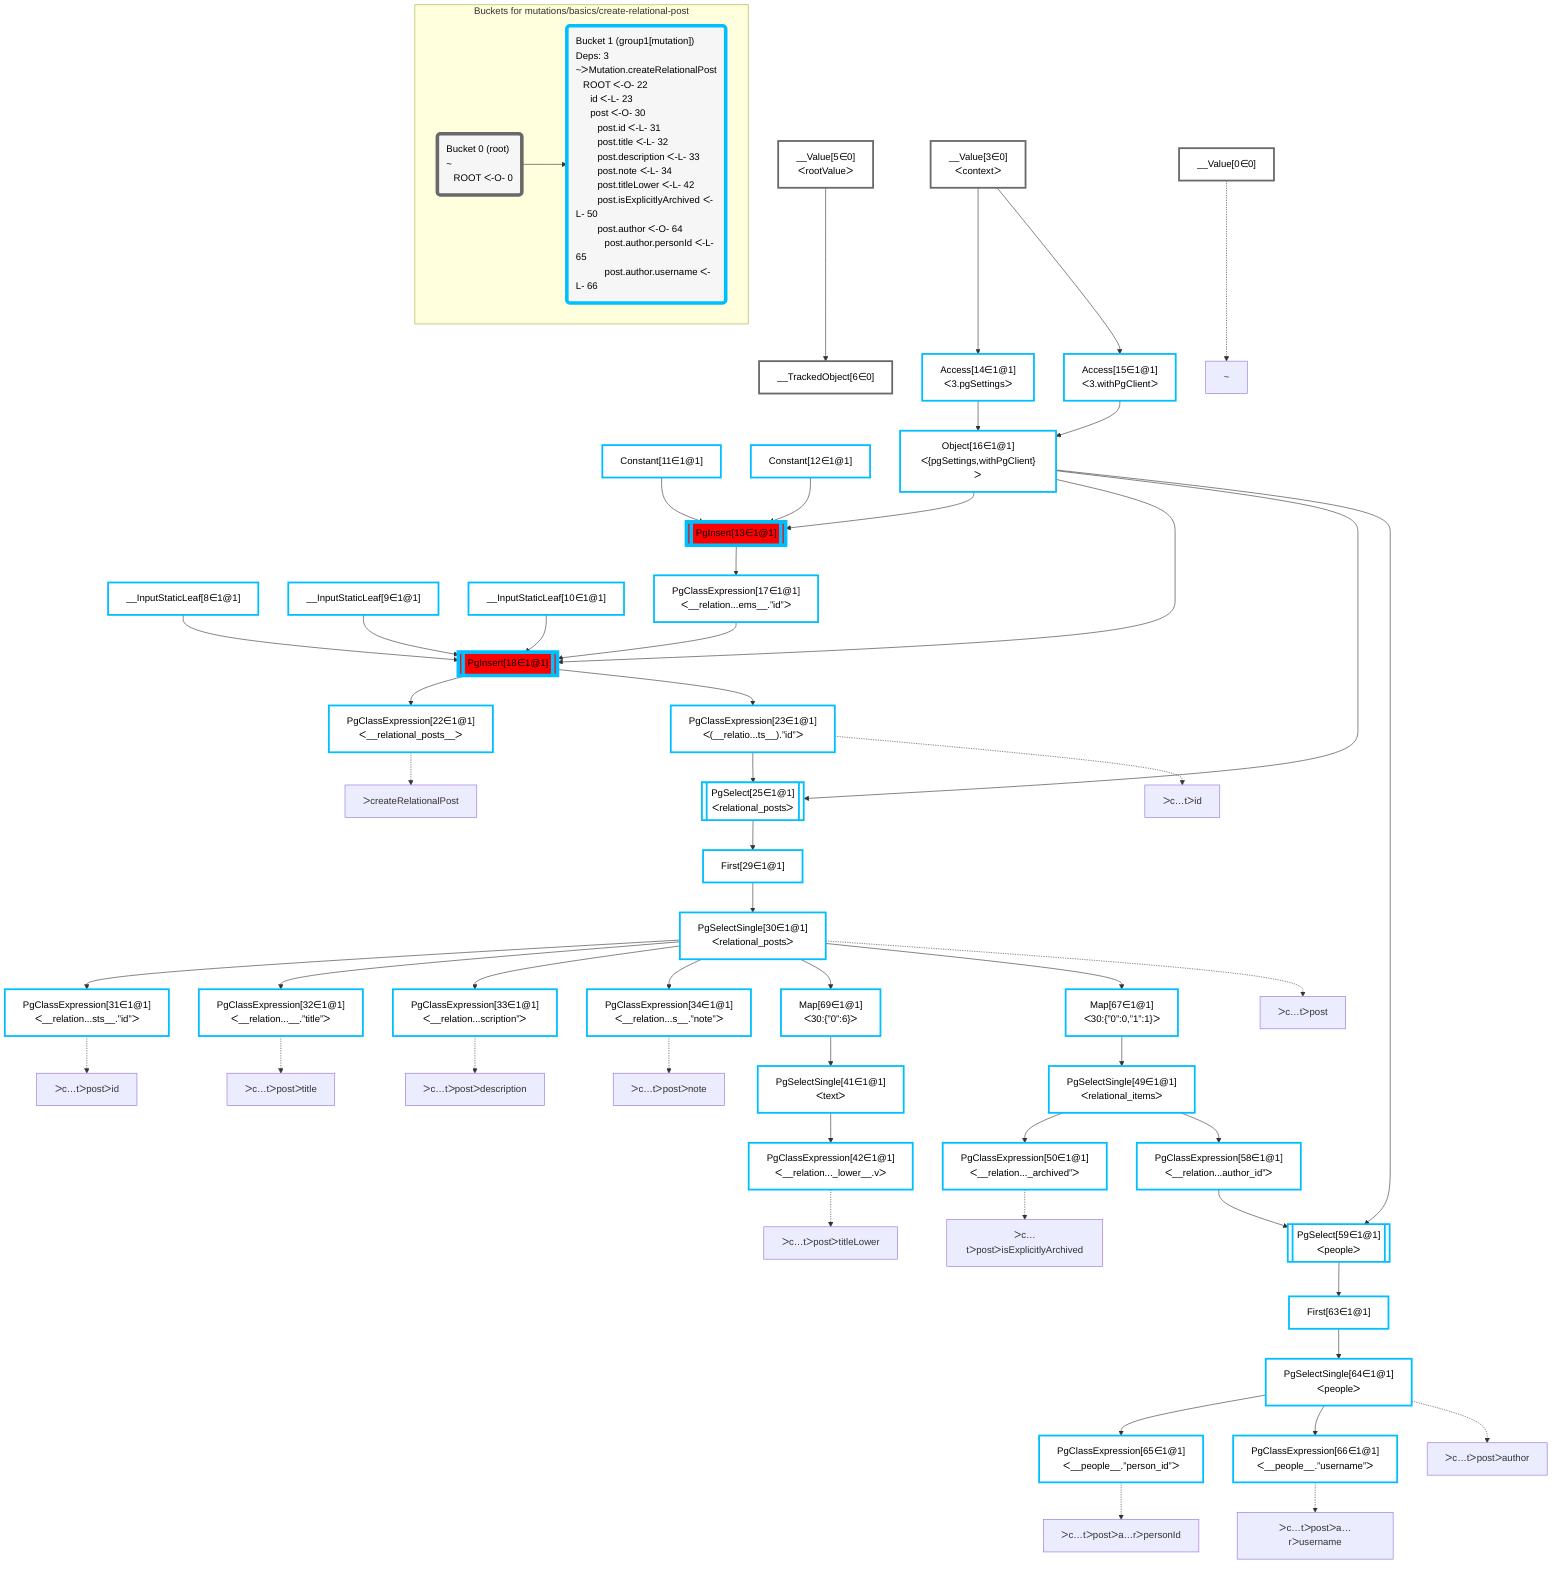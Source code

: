 graph TD
    classDef path fill:#eee,stroke:#000,color:#000
    classDef plan fill:#fff,stroke-width:3px,color:#000
    classDef itemplan fill:#fff,stroke-width:6px,color:#000
    classDef sideeffectplan fill:#f00,stroke-width:6px,color:#000
    classDef bucket fill:#f6f6f6,color:#000,stroke-width:6px,text-align:left


    %% define plans
    __Value0["__Value[0∈0]"]:::plan
    __Value3["__Value[3∈0]<br />ᐸcontextᐳ"]:::plan
    __Value5["__Value[5∈0]<br />ᐸrootValueᐳ"]:::plan
    __TrackedObject6["__TrackedObject[6∈0]"]:::plan
    __InputStaticLeaf8["__InputStaticLeaf[8∈1@1]"]:::plan
    __InputStaticLeaf9["__InputStaticLeaf[9∈1@1]"]:::plan
    __InputStaticLeaf10["__InputStaticLeaf[10∈1@1]"]:::plan
    Constant11["Constant[11∈1@1]"]:::plan
    Constant12["Constant[12∈1@1]"]:::plan
    Access14["Access[14∈1@1]<br />ᐸ3.pgSettingsᐳ"]:::plan
    Access15["Access[15∈1@1]<br />ᐸ3.withPgClientᐳ"]:::plan
    Object16["Object[16∈1@1]<br />ᐸ{pgSettings,withPgClient}ᐳ"]:::plan
    PgInsert13[["PgInsert[13∈1@1]"]]:::sideeffectplan
    PgClassExpression17["PgClassExpression[17∈1@1]<br />ᐸ__relation...ems__.”id”ᐳ"]:::plan
    PgInsert18[["PgInsert[18∈1@1]"]]:::sideeffectplan
    PgClassExpression22["PgClassExpression[22∈1@1]<br />ᐸ__relational_posts__ᐳ"]:::plan
    PgClassExpression23["PgClassExpression[23∈1@1]<br />ᐸ(__relatio...ts__).”id”ᐳ"]:::plan
    PgSelect25[["PgSelect[25∈1@1]<br />ᐸrelational_postsᐳ"]]:::plan
    First29["First[29∈1@1]"]:::plan
    PgSelectSingle30["PgSelectSingle[30∈1@1]<br />ᐸrelational_postsᐳ"]:::plan
    PgClassExpression31["PgClassExpression[31∈1@1]<br />ᐸ__relation...sts__.”id”ᐳ"]:::plan
    PgClassExpression32["PgClassExpression[32∈1@1]<br />ᐸ__relation...__.”title”ᐳ"]:::plan
    PgClassExpression33["PgClassExpression[33∈1@1]<br />ᐸ__relation...scription”ᐳ"]:::plan
    PgClassExpression34["PgClassExpression[34∈1@1]<br />ᐸ__relation...s__.”note”ᐳ"]:::plan
    Map69["Map[69∈1@1]<br />ᐸ30:{”0”:6}ᐳ"]:::plan
    PgSelectSingle41["PgSelectSingle[41∈1@1]<br />ᐸtextᐳ"]:::plan
    PgClassExpression42["PgClassExpression[42∈1@1]<br />ᐸ__relation..._lower__.vᐳ"]:::plan
    Map67["Map[67∈1@1]<br />ᐸ30:{”0”:0,”1”:1}ᐳ"]:::plan
    PgSelectSingle49["PgSelectSingle[49∈1@1]<br />ᐸrelational_itemsᐳ"]:::plan
    PgClassExpression50["PgClassExpression[50∈1@1]<br />ᐸ__relation..._archived”ᐳ"]:::plan
    PgClassExpression58["PgClassExpression[58∈1@1]<br />ᐸ__relation...author_id”ᐳ"]:::plan
    PgSelect59[["PgSelect[59∈1@1]<br />ᐸpeopleᐳ"]]:::plan
    First63["First[63∈1@1]"]:::plan
    PgSelectSingle64["PgSelectSingle[64∈1@1]<br />ᐸpeopleᐳ"]:::plan
    PgClassExpression65["PgClassExpression[65∈1@1]<br />ᐸ__people__.”person_id”ᐳ"]:::plan
    PgClassExpression66["PgClassExpression[66∈1@1]<br />ᐸ__people__.”username”ᐳ"]:::plan

    %% plan dependencies
    __Value5 --> __TrackedObject6
    __Value3 --> Access14
    __Value3 --> Access15
    Access14 & Access15 --> Object16
    Object16 & Constant11 & Constant12 --> PgInsert13
    PgInsert13 --> PgClassExpression17
    Object16 & PgClassExpression17 & __InputStaticLeaf8 & __InputStaticLeaf9 & __InputStaticLeaf10 --> PgInsert18
    PgInsert18 --> PgClassExpression22
    PgInsert18 --> PgClassExpression23
    Object16 & PgClassExpression23 --> PgSelect25
    PgSelect25 --> First29
    First29 --> PgSelectSingle30
    PgSelectSingle30 --> PgClassExpression31
    PgSelectSingle30 --> PgClassExpression32
    PgSelectSingle30 --> PgClassExpression33
    PgSelectSingle30 --> PgClassExpression34
    PgSelectSingle30 --> Map69
    Map69 --> PgSelectSingle41
    PgSelectSingle41 --> PgClassExpression42
    PgSelectSingle30 --> Map67
    Map67 --> PgSelectSingle49
    PgSelectSingle49 --> PgClassExpression50
    PgSelectSingle49 --> PgClassExpression58
    Object16 & PgClassExpression58 --> PgSelect59
    PgSelect59 --> First63
    First63 --> PgSelectSingle64
    PgSelectSingle64 --> PgClassExpression65
    PgSelectSingle64 --> PgClassExpression66

    %% plan-to-path relationships
    P0["~"]
    __Value0 -.-> P0
    P22["ᐳcreateRelationalPost"]
    PgClassExpression22 -.-> P22
    P23["ᐳc…tᐳid"]
    PgClassExpression23 -.-> P23
    P30["ᐳc…tᐳpost"]
    PgSelectSingle30 -.-> P30
    P31["ᐳc…tᐳpostᐳid"]
    PgClassExpression31 -.-> P31
    P32["ᐳc…tᐳpostᐳtitle"]
    PgClassExpression32 -.-> P32
    P33["ᐳc…tᐳpostᐳdescription"]
    PgClassExpression33 -.-> P33
    P34["ᐳc…tᐳpostᐳnote"]
    PgClassExpression34 -.-> P34
    P42["ᐳc…tᐳpostᐳtitleLower"]
    PgClassExpression42 -.-> P42
    P50["ᐳc…tᐳpostᐳisExplicitlyArchived"]
    PgClassExpression50 -.-> P50
    P64["ᐳc…tᐳpostᐳauthor"]
    PgSelectSingle64 -.-> P64
    P65["ᐳc…tᐳpostᐳa…rᐳpersonId"]
    PgClassExpression65 -.-> P65
    P66["ᐳc…tᐳpostᐳa…rᐳusername"]
    PgClassExpression66 -.-> P66

    subgraph "Buckets for mutations/basics/create-relational-post"
    Bucket0("Bucket 0 (root)<br />~<br />⠀ROOT ᐸ-O- 0"):::bucket
    classDef bucket0 stroke:#696969
    class Bucket0,__Value0,__Value3,__Value5,__TrackedObject6 bucket0
    Bucket1("Bucket 1 (group1[mutation])<br />Deps: 3<br />~ᐳMutation.createRelationalPost<br />⠀ROOT ᐸ-O- 22<br />⠀⠀id ᐸ-L- 23<br />⠀⠀post ᐸ-O- 30<br />⠀⠀⠀post.id ᐸ-L- 31<br />⠀⠀⠀post.title ᐸ-L- 32<br />⠀⠀⠀post.description ᐸ-L- 33<br />⠀⠀⠀post.note ᐸ-L- 34<br />⠀⠀⠀post.titleLower ᐸ-L- 42<br />⠀⠀⠀post.isExplicitlyArchived ᐸ-L- 50<br />⠀⠀⠀post.author ᐸ-O- 64<br />⠀⠀⠀⠀post.author.personId ᐸ-L- 65<br />⠀⠀⠀⠀post.author.username ᐸ-L- 66"):::bucket
    classDef bucket1 stroke:#00bfff
    class Bucket1,__InputStaticLeaf8,__InputStaticLeaf9,__InputStaticLeaf10,Constant11,Constant12,PgInsert13,Access14,Access15,Object16,PgClassExpression17,PgInsert18,PgClassExpression22,PgClassExpression23,PgSelect25,First29,PgSelectSingle30,PgClassExpression31,PgClassExpression32,PgClassExpression33,PgClassExpression34,PgSelectSingle41,PgClassExpression42,PgSelectSingle49,PgClassExpression50,PgClassExpression58,PgSelect59,First63,PgSelectSingle64,PgClassExpression65,PgClassExpression66,Map67,Map69 bucket1
    Bucket0 --> Bucket1
    end